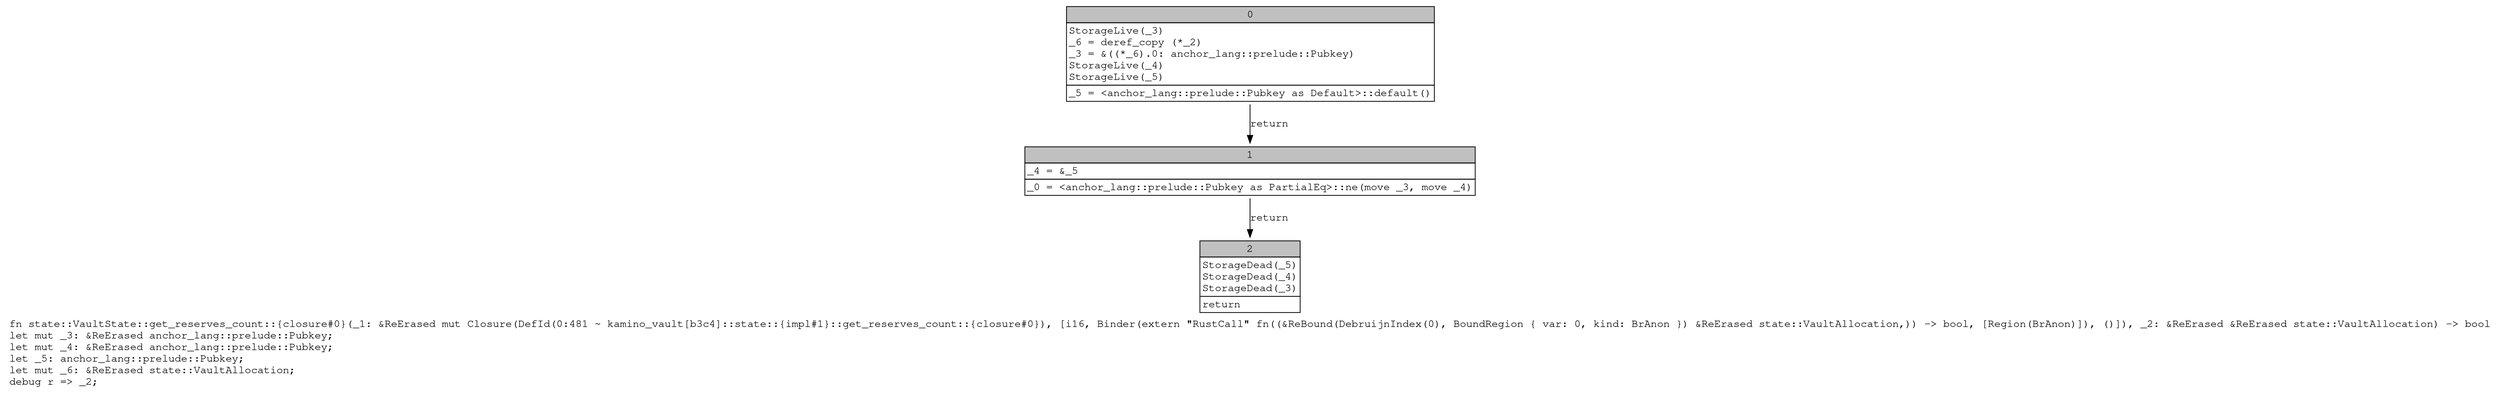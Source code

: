 digraph Mir_0_481 {
    graph [fontname="Courier, monospace"];
    node [fontname="Courier, monospace"];
    edge [fontname="Courier, monospace"];
    label=<fn state::VaultState::get_reserves_count::{closure#0}(_1: &amp;ReErased mut Closure(DefId(0:481 ~ kamino_vault[b3c4]::state::{impl#1}::get_reserves_count::{closure#0}), [i16, Binder(extern &quot;RustCall&quot; fn((&amp;ReBound(DebruijnIndex(0), BoundRegion { var: 0, kind: BrAnon }) &amp;ReErased state::VaultAllocation,)) -&gt; bool, [Region(BrAnon)]), ()]), _2: &amp;ReErased &amp;ReErased state::VaultAllocation) -&gt; bool<br align="left"/>let mut _3: &amp;ReErased anchor_lang::prelude::Pubkey;<br align="left"/>let mut _4: &amp;ReErased anchor_lang::prelude::Pubkey;<br align="left"/>let _5: anchor_lang::prelude::Pubkey;<br align="left"/>let mut _6: &amp;ReErased state::VaultAllocation;<br align="left"/>debug r =&gt; _2;<br align="left"/>>;
    bb0__0_481 [shape="none", label=<<table border="0" cellborder="1" cellspacing="0"><tr><td bgcolor="gray" align="center" colspan="1">0</td></tr><tr><td align="left" balign="left">StorageLive(_3)<br/>_6 = deref_copy (*_2)<br/>_3 = &amp;((*_6).0: anchor_lang::prelude::Pubkey)<br/>StorageLive(_4)<br/>StorageLive(_5)<br/></td></tr><tr><td align="left">_5 = &lt;anchor_lang::prelude::Pubkey as Default&gt;::default()</td></tr></table>>];
    bb1__0_481 [shape="none", label=<<table border="0" cellborder="1" cellspacing="0"><tr><td bgcolor="gray" align="center" colspan="1">1</td></tr><tr><td align="left" balign="left">_4 = &amp;_5<br/></td></tr><tr><td align="left">_0 = &lt;anchor_lang::prelude::Pubkey as PartialEq&gt;::ne(move _3, move _4)</td></tr></table>>];
    bb2__0_481 [shape="none", label=<<table border="0" cellborder="1" cellspacing="0"><tr><td bgcolor="gray" align="center" colspan="1">2</td></tr><tr><td align="left" balign="left">StorageDead(_5)<br/>StorageDead(_4)<br/>StorageDead(_3)<br/></td></tr><tr><td align="left">return</td></tr></table>>];
    bb0__0_481 -> bb1__0_481 [label="return"];
    bb1__0_481 -> bb2__0_481 [label="return"];
}
